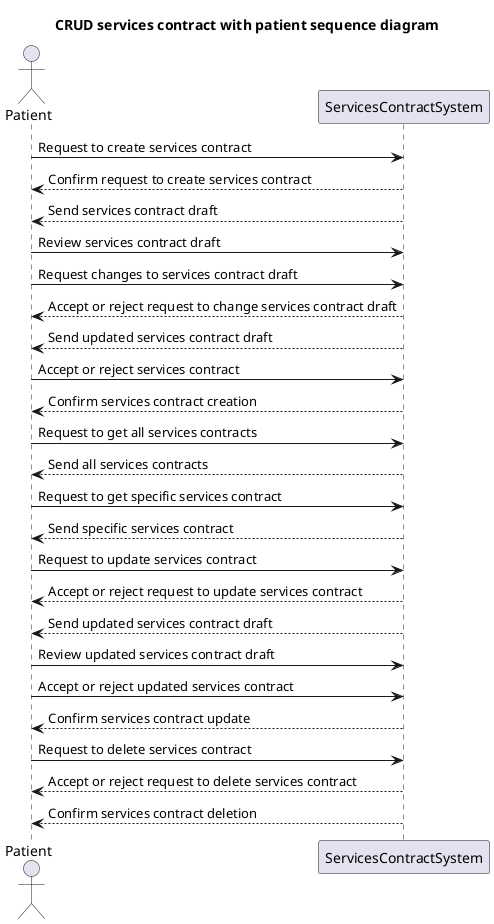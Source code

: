 @startuml
title CRUD services contract with patient sequence diagram

Actor Patient
participant ServicesContractSystem


Patient -> ServicesContractSystem : Request to create services contract
ServicesContractSystem --> Patient : Confirm request to create services contract
ServicesContractSystem --> Patient : Send services contract draft
Patient -> ServicesContractSystem : Review services contract draft
Patient -> ServicesContractSystem : Request changes to services contract draft
ServicesContractSystem --> Patient : Accept or reject request to change services contract draft
ServicesContractSystem --> Patient : Send updated services contract draft
Patient -> ServicesContractSystem : Accept or reject services contract
ServicesContractSystem --> Patient : Confirm services contract creation


Patient -> ServicesContractSystem : Request to get all services contracts
ServicesContractSystem --> Patient : Send all services contracts
Patient -> ServicesContractSystem : Request to get specific services contract
ServicesContractSystem --> Patient : Send specific services contract


Patient -> ServicesContractSystem : Request to update services contract
ServicesContractSystem --> Patient : Accept or reject request to update services contract
ServicesContractSystem --> Patient : Send updated services contract draft
Patient -> ServicesContractSystem : Review updated services contract draft
Patient -> ServicesContractSystem : Accept or reject updated services contract
ServicesContractSystem --> Patient : Confirm services contract update


Patient -> ServicesContractSystem : Request to delete services contract
ServicesContractSystem --> Patient : Accept or reject request to delete services contract
ServicesContractSystem --> Patient : Confirm services contract deletion

@enduml
